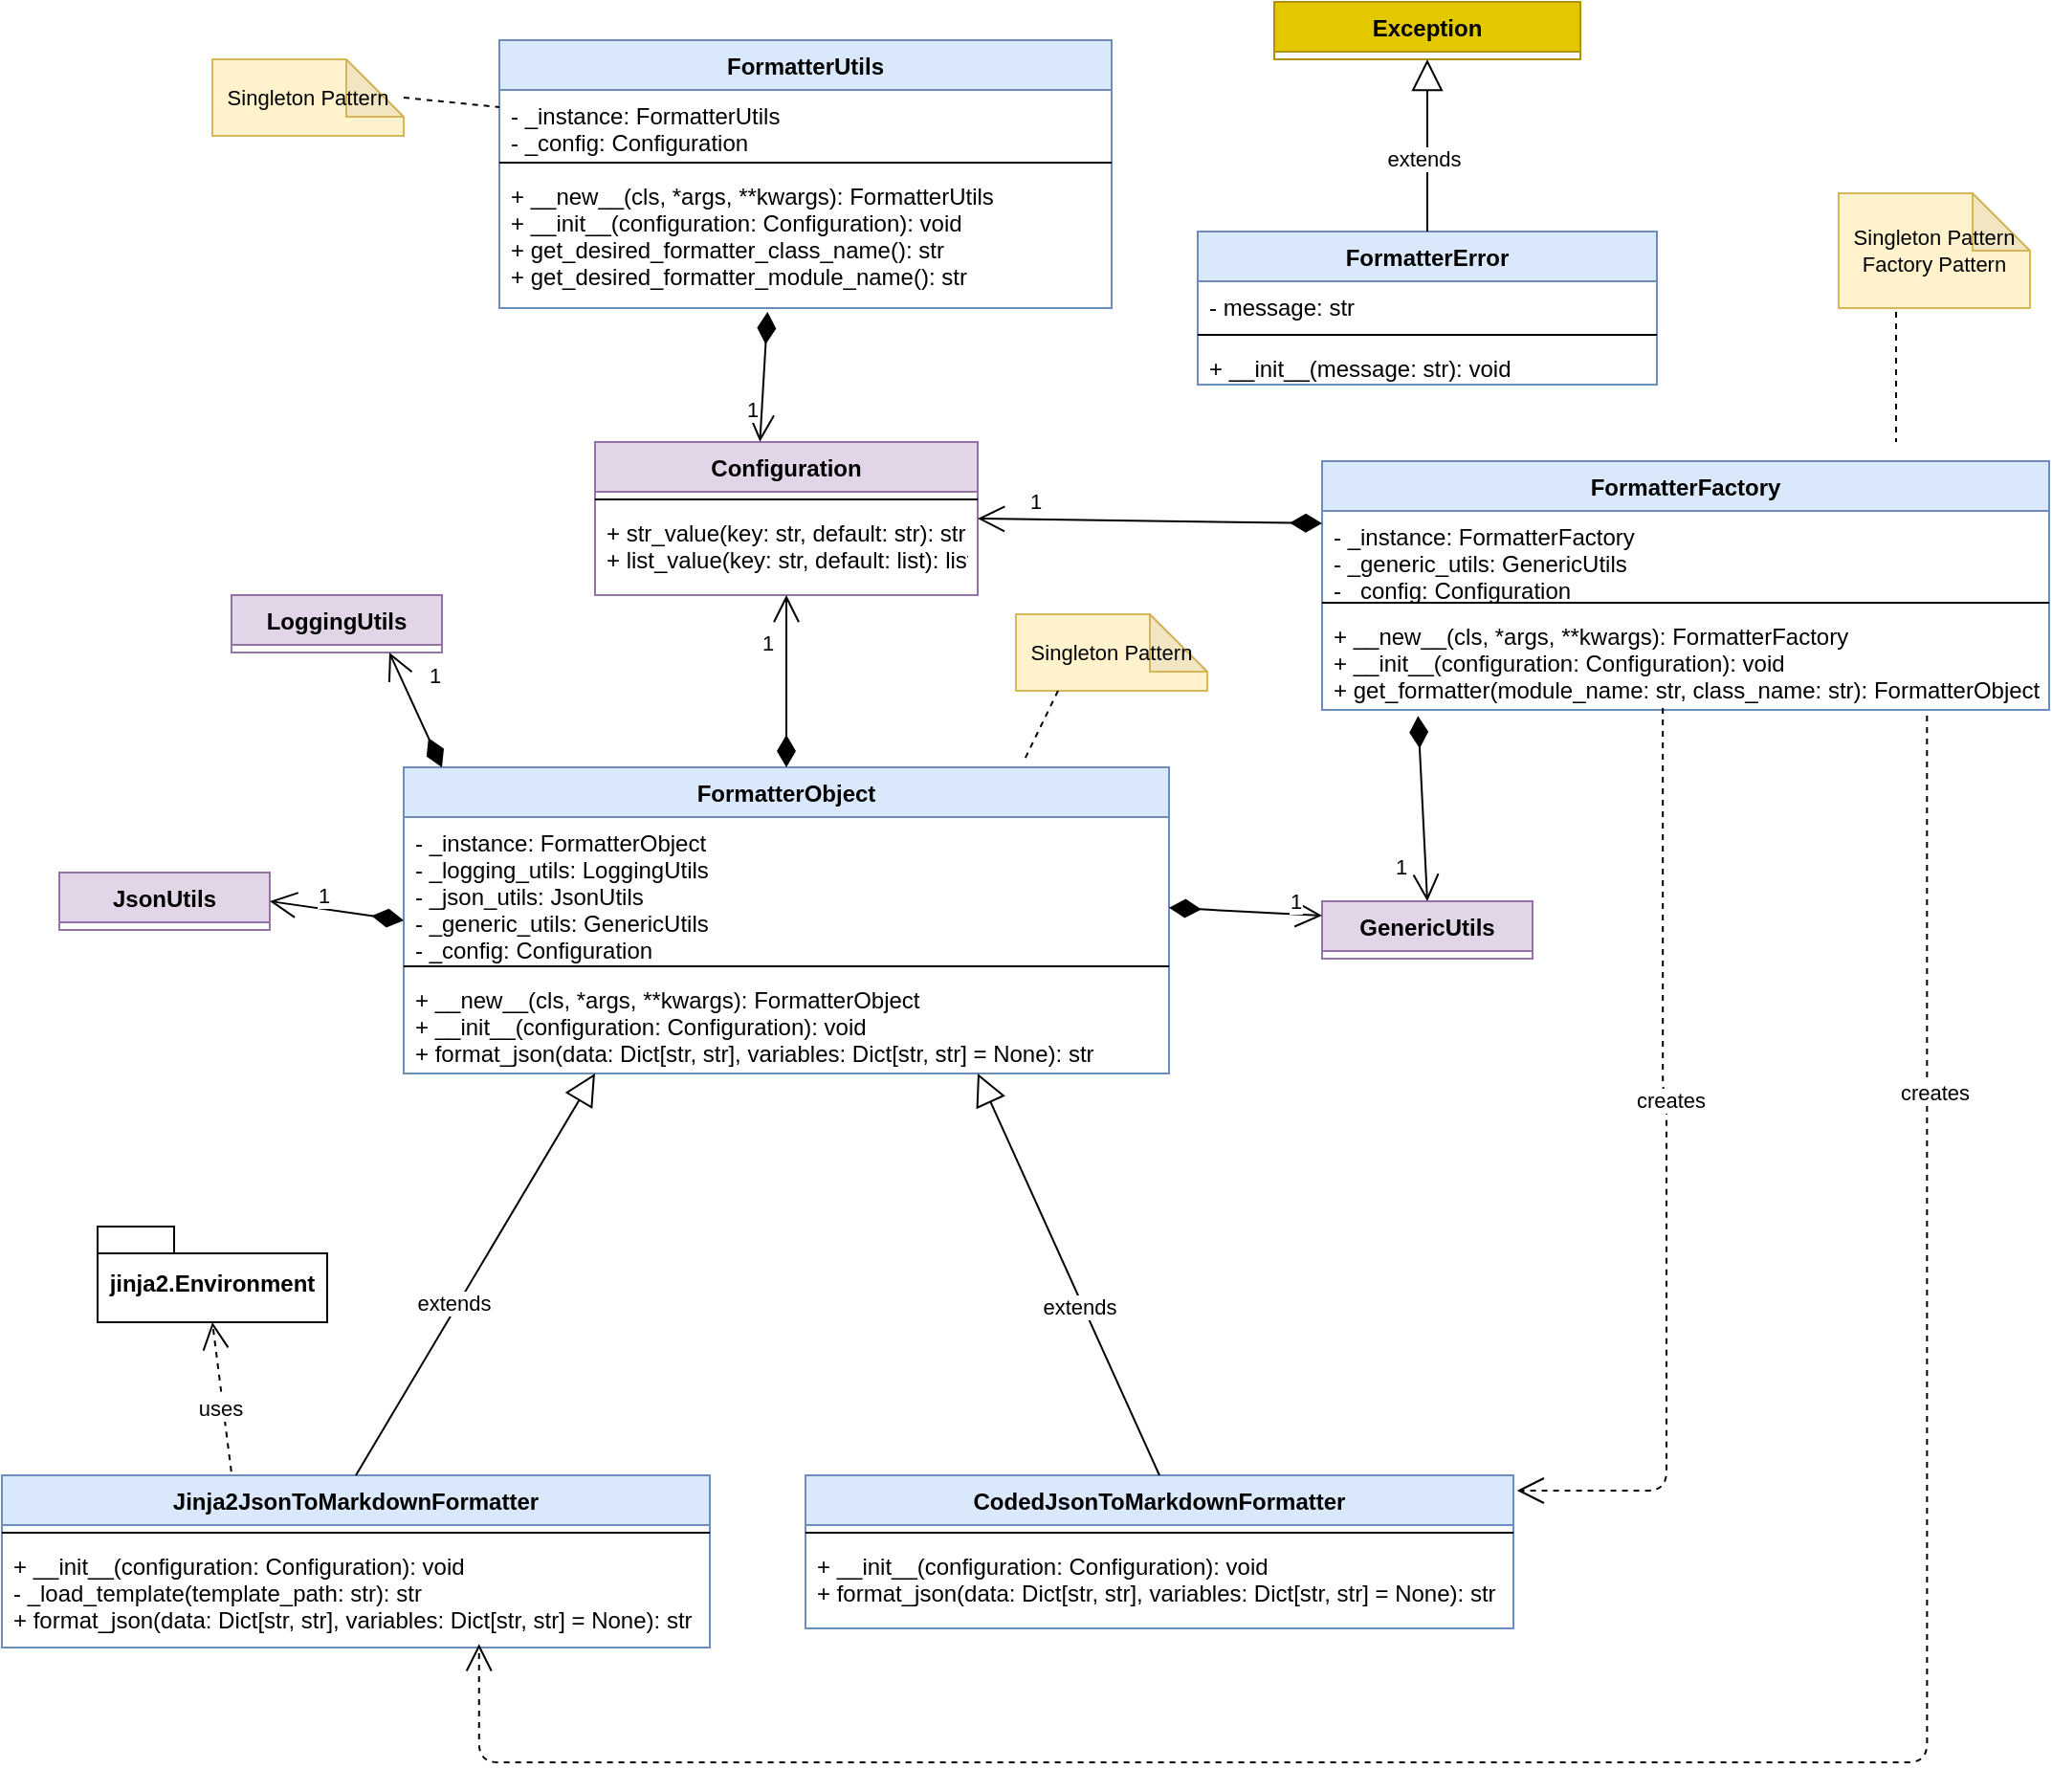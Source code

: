 <mxfile version="27.0.5">
  <diagram id="C5RBs43oDa-KdzZeNtuy" name="Formatter Classes">
    <mxGraphModel dx="1018" dy="691" grid="1" gridSize="10" guides="1" tooltips="1" connect="1" arrows="1" fold="1" page="1" pageScale="1" pageWidth="1400" pageHeight="1000" math="0" shadow="0">
      <root>
        <mxCell id="WIyWlLk6GJQsqaUBKTNV-0" />
        <mxCell id="WIyWlLk6GJQsqaUBKTNV-1" parent="WIyWlLk6GJQsqaUBKTNV-0" />
        <mxCell id="Configuration" value="Configuration" style="swimlane;fontStyle=1;align=center;verticalAlign=top;childLayout=stackLayout;horizontal=1;startSize=26;horizontalStack=0;resizeParent=1;resizeParentMax=0;resizeLast=0;collapsible=1;marginBottom=0;fillColor=#e1d5e7;strokeColor=#9673a6;" parent="WIyWlLk6GJQsqaUBKTNV-1" vertex="1">
          <mxGeometry x="500" y="260" width="200" height="80" as="geometry">
            <mxRectangle x="545" y="270" width="110" height="30" as="alternateBounds" />
          </mxGeometry>
        </mxCell>
        <mxCell id="Configuration-line" value="" style="line;strokeWidth=1;fillColor=none;align=left;verticalAlign=middle;spacingTop=-1;spacingLeft=3;spacingRight=3;rotatable=0;labelPosition=right;points=[];portConstraint=eastwest;" parent="Configuration" vertex="1">
          <mxGeometry y="26" width="200" height="8" as="geometry" />
        </mxCell>
        <mxCell id="Configuration-methods" value="+ str_value(key: str, default: str): str&#xa;+ list_value(key: str, default: list): list" style="text;strokeColor=none;fillColor=none;align=left;verticalAlign=top;spacingLeft=4;spacingRight=4;overflow=hidden;rotatable=0;points=[[0,0.5],[1,0.5]];portConstraint=eastwest;" parent="Configuration" vertex="1">
          <mxGeometry y="34" width="200" height="46" as="geometry" />
        </mxCell>
        <mxCell id="FormatterUtils" value="FormatterUtils" style="swimlane;fontStyle=1;align=center;verticalAlign=top;childLayout=stackLayout;horizontal=1;startSize=26;horizontalStack=0;resizeParent=1;resizeParentMax=0;resizeLast=0;collapsible=1;marginBottom=0;fillColor=#dae8fc;strokeColor=#6c8ebf;" parent="WIyWlLk6GJQsqaUBKTNV-1" vertex="1">
          <mxGeometry x="450" y="50" width="320" height="140" as="geometry" />
        </mxCell>
        <mxCell id="FormatterUtils-attributes" value="- _instance: FormatterUtils&#xa;- _config: Configuration" style="text;strokeColor=none;fillColor=none;align=left;verticalAlign=top;spacingLeft=4;spacingRight=4;overflow=hidden;rotatable=0;points=[[0,0.5],[1,0.5]];portConstraint=eastwest;" parent="FormatterUtils" vertex="1">
          <mxGeometry y="26" width="320" height="34" as="geometry" />
        </mxCell>
        <mxCell id="FormatterUtils-line" value="" style="line;strokeWidth=1;fillColor=none;align=left;verticalAlign=middle;spacingTop=-1;spacingLeft=3;spacingRight=3;rotatable=0;labelPosition=right;points=[];portConstraint=eastwest;" parent="FormatterUtils" vertex="1">
          <mxGeometry y="60" width="320" height="8" as="geometry" />
        </mxCell>
        <mxCell id="FormatterUtils-methods" value="+ __new__(cls, *args, **kwargs): FormatterUtils&#xa;+ __init__(configuration: Configuration): void&#xa;+ get_desired_formatter_class_name(): str&#xa;+ get_desired_formatter_module_name(): str" style="text;strokeColor=none;fillColor=none;align=left;verticalAlign=top;spacingLeft=4;spacingRight=4;overflow=hidden;rotatable=0;points=[[0,0.5],[1,0.5]];portConstraint=eastwest;" parent="FormatterUtils" vertex="1">
          <mxGeometry y="68" width="320" height="72" as="geometry" />
        </mxCell>
        <mxCell id="FormatterError" value="FormatterError" style="swimlane;fontStyle=1;align=center;verticalAlign=top;childLayout=stackLayout;horizontal=1;startSize=26;horizontalStack=0;resizeParent=1;resizeParentMax=0;resizeLast=0;collapsible=1;marginBottom=0;fillColor=#dae8fc;strokeColor=#6c8ebf;" parent="WIyWlLk6GJQsqaUBKTNV-1" vertex="1">
          <mxGeometry x="815" y="150" width="240" height="80" as="geometry" />
        </mxCell>
        <mxCell id="FormatterError-attributes" value="- message: str" style="text;strokeColor=none;fillColor=none;align=left;verticalAlign=top;spacingLeft=4;spacingRight=4;overflow=hidden;rotatable=0;points=[[0,0.5],[1,0.5]];portConstraint=eastwest;" parent="FormatterError" vertex="1">
          <mxGeometry y="26" width="240" height="24" as="geometry" />
        </mxCell>
        <mxCell id="FormatterError-line" value="" style="line;strokeWidth=1;fillColor=none;align=left;verticalAlign=middle;spacingTop=-1;spacingLeft=3;spacingRight=3;rotatable=0;labelPosition=right;points=[];portConstraint=eastwest;" parent="FormatterError" vertex="1">
          <mxGeometry y="50" width="240" height="8" as="geometry" />
        </mxCell>
        <mxCell id="FormatterError-methods" value="+ __init__(message: str): void" style="text;strokeColor=none;fillColor=none;align=left;verticalAlign=top;spacingLeft=4;spacingRight=4;overflow=hidden;rotatable=0;points=[[0,0.5],[1,0.5]];portConstraint=eastwest;" parent="FormatterError" vertex="1">
          <mxGeometry y="58" width="240" height="22" as="geometry" />
        </mxCell>
        <mxCell id="Exception" value="Exception" style="swimlane;fontStyle=1;align=center;verticalAlign=top;childLayout=stackLayout;horizontal=1;startSize=26;horizontalStack=0;resizeParent=1;resizeParentMax=0;resizeLast=0;collapsible=1;marginBottom=0;fillColor=#e3c800;fontColor=#000000;strokeColor=#B09500;" parent="WIyWlLk6GJQsqaUBKTNV-1" vertex="1">
          <mxGeometry x="855" y="30" width="160" height="30" as="geometry" />
        </mxCell>
        <mxCell id="FormatterObject" value="FormatterObject" style="swimlane;fontStyle=1;align=center;verticalAlign=top;childLayout=stackLayout;horizontal=1;startSize=26;horizontalStack=0;resizeParent=1;resizeParentMax=0;resizeLast=0;collapsible=1;marginBottom=0;fillColor=#dae8fc;strokeColor=#6c8ebf;" parent="WIyWlLk6GJQsqaUBKTNV-1" vertex="1">
          <mxGeometry x="400" y="430" width="400" height="160" as="geometry" />
        </mxCell>
        <mxCell id="FormatterObject-attributes" value="- _instance: FormatterObject&#xa;- _logging_utils: LoggingUtils&#xa;- _json_utils: JsonUtils&#xa;- _generic_utils: GenericUtils&#xa;- _config: Configuration" style="text;strokeColor=none;fillColor=none;align=left;verticalAlign=top;spacingLeft=4;spacingRight=4;overflow=hidden;rotatable=0;points=[[0,0.5],[1,0.5]];portConstraint=eastwest;" parent="FormatterObject" vertex="1">
          <mxGeometry y="26" width="400" height="74" as="geometry" />
        </mxCell>
        <mxCell id="FormatterObject-line" value="" style="line;strokeWidth=1;fillColor=none;align=left;verticalAlign=middle;spacingTop=-1;spacingLeft=3;spacingRight=3;rotatable=0;labelPosition=right;points=[];portConstraint=eastwest;" parent="FormatterObject" vertex="1">
          <mxGeometry y="100" width="400" height="8" as="geometry" />
        </mxCell>
        <mxCell id="FormatterObject-methods" value="+ __new__(cls, *args, **kwargs): FormatterObject&#xa;+ __init__(configuration: Configuration): void&#xa;+ format_json(data: Dict[str, str], variables: Dict[str, str] = None): str" style="text;strokeColor=none;fillColor=none;align=left;verticalAlign=top;spacingLeft=4;spacingRight=4;overflow=hidden;rotatable=0;points=[[0,0.5],[1,0.5]];portConstraint=eastwest;" parent="FormatterObject" vertex="1">
          <mxGeometry y="108" width="400" height="52" as="geometry" />
        </mxCell>
        <mxCell id="FormatterFactory" value="FormatterFactory" style="swimlane;fontStyle=1;align=center;verticalAlign=top;childLayout=stackLayout;horizontal=1;startSize=26;horizontalStack=0;resizeParent=1;resizeParentMax=0;resizeLast=0;collapsible=1;marginBottom=0;fillColor=#dae8fc;strokeColor=#6c8ebf;" parent="WIyWlLk6GJQsqaUBKTNV-1" vertex="1">
          <mxGeometry x="880" y="270" width="380" height="130" as="geometry" />
        </mxCell>
        <mxCell id="FormatterFactory-attributes" value="- _instance: FormatterFactory&#xa;- _generic_utils: GenericUtils&#xa;- _config: Configuration" style="text;strokeColor=none;fillColor=none;align=left;verticalAlign=top;spacingLeft=4;spacingRight=4;overflow=hidden;rotatable=0;points=[[0,0.5],[1,0.5]];portConstraint=eastwest;" parent="FormatterFactory" vertex="1">
          <mxGeometry y="26" width="380" height="44" as="geometry" />
        </mxCell>
        <mxCell id="FormatterFactory-line" value="" style="line;strokeWidth=1;fillColor=none;align=left;verticalAlign=middle;spacingTop=-1;spacingLeft=3;spacingRight=3;rotatable=0;labelPosition=right;points=[];portConstraint=eastwest;" parent="FormatterFactory" vertex="1">
          <mxGeometry y="70" width="380" height="8" as="geometry" />
        </mxCell>
        <mxCell id="FormatterFactory-methods" value="+ __new__(cls, *args, **kwargs): FormatterFactory&#xa;+ __init__(configuration: Configuration): void&#xa;+ get_formatter(module_name: str, class_name: str): FormatterObject" style="text;strokeColor=none;fillColor=none;align=left;verticalAlign=top;spacingLeft=4;spacingRight=4;overflow=hidden;rotatable=0;points=[[0,0.5],[1,0.5]];portConstraint=eastwest;" parent="FormatterFactory" vertex="1">
          <mxGeometry y="78" width="380" height="52" as="geometry" />
        </mxCell>
        <mxCell id="Jinja2JsonToMarkdownFormatter" value="Jinja2JsonToMarkdownFormatter" style="swimlane;fontStyle=1;align=center;verticalAlign=top;childLayout=stackLayout;horizontal=1;startSize=26;horizontalStack=0;resizeParent=1;resizeParentMax=0;resizeLast=0;collapsible=1;marginBottom=0;fillColor=#dae8fc;strokeColor=#6c8ebf;" parent="WIyWlLk6GJQsqaUBKTNV-1" vertex="1">
          <mxGeometry x="190" y="800" width="370" height="90" as="geometry" />
        </mxCell>
        <mxCell id="Jinja2JsonToMarkdownFormatter-line" value="" style="line;strokeWidth=1;fillColor=none;align=left;verticalAlign=middle;spacingTop=-1;spacingLeft=3;spacingRight=3;rotatable=0;labelPosition=right;points=[];portConstraint=eastwest;" parent="Jinja2JsonToMarkdownFormatter" vertex="1">
          <mxGeometry y="26" width="370" height="8" as="geometry" />
        </mxCell>
        <mxCell id="Jinja2JsonToMarkdownFormatter-methods" value="+ __init__(configuration: Configuration): void&#xa;- _load_template(template_path: str): str&#xa;+ format_json(data: Dict[str, str], variables: Dict[str, str] = None): str" style="text;strokeColor=none;fillColor=none;align=left;verticalAlign=top;spacingLeft=4;spacingRight=4;overflow=hidden;rotatable=0;points=[[0,0.5],[1,0.5]];portConstraint=eastwest;" parent="Jinja2JsonToMarkdownFormatter" vertex="1">
          <mxGeometry y="34" width="370" height="56" as="geometry" />
        </mxCell>
        <mxCell id="CodedJsonToMarkdownFormatter" value="CodedJsonToMarkdownFormatter" style="swimlane;fontStyle=1;align=center;verticalAlign=top;childLayout=stackLayout;horizontal=1;startSize=26;horizontalStack=0;resizeParent=1;resizeParentMax=0;resizeLast=0;collapsible=1;marginBottom=0;fillColor=#dae8fc;strokeColor=#6c8ebf;" parent="WIyWlLk6GJQsqaUBKTNV-1" vertex="1">
          <mxGeometry x="610" y="800" width="370" height="80" as="geometry" />
        </mxCell>
        <mxCell id="CodedJsonToMarkdownFormatter-line" value="" style="line;strokeWidth=1;fillColor=none;align=left;verticalAlign=middle;spacingTop=-1;spacingLeft=3;spacingRight=3;rotatable=0;labelPosition=right;points=[];portConstraint=eastwest;" parent="CodedJsonToMarkdownFormatter" vertex="1">
          <mxGeometry y="26" width="370" height="8" as="geometry" />
        </mxCell>
        <mxCell id="CodedJsonToMarkdownFormatter-methods" value="+ __init__(configuration: Configuration): void&#xa;+ format_json(data: Dict[str, str], variables: Dict[str, str] = None): str" style="text;strokeColor=none;fillColor=none;align=left;verticalAlign=top;spacingLeft=4;spacingRight=4;overflow=hidden;rotatable=0;points=[[0,0.5],[1,0.5]];portConstraint=eastwest;" parent="CodedJsonToMarkdownFormatter" vertex="1">
          <mxGeometry y="34" width="370" height="46" as="geometry" />
        </mxCell>
        <mxCell id="LoggingUtils" value="LoggingUtils" style="swimlane;fontStyle=1;align=center;verticalAlign=top;childLayout=stackLayout;horizontal=1;startSize=26;horizontalStack=0;resizeParent=1;resizeParentMax=0;resizeLast=0;collapsible=1;marginBottom=0;fillColor=#e1d5e7;strokeColor=#9673a6;" parent="WIyWlLk6GJQsqaUBKTNV-1" vertex="1">
          <mxGeometry x="310" y="340" width="110" height="30" as="geometry">
            <mxRectangle x="190" y="340" width="110" height="30" as="alternateBounds" />
          </mxGeometry>
        </mxCell>
        <mxCell id="JsonUtils" value="JsonUtils" style="swimlane;fontStyle=1;align=center;verticalAlign=top;childLayout=stackLayout;horizontal=1;startSize=26;horizontalStack=0;resizeParent=1;resizeParentMax=0;resizeLast=0;collapsible=1;marginBottom=0;fillColor=#e1d5e7;strokeColor=#9673a6;" parent="WIyWlLk6GJQsqaUBKTNV-1" vertex="1" collapsed="1">
          <mxGeometry x="220" y="485" width="110" height="30" as="geometry">
            <mxRectangle x="200" y="450" width="90" height="30" as="alternateBounds" />
          </mxGeometry>
        </mxCell>
        <mxCell id="GenericUtils" value="GenericUtils" style="swimlane;fontStyle=1;align=center;verticalAlign=top;childLayout=stackLayout;horizontal=1;startSize=26;horizontalStack=0;resizeParent=1;resizeParentMax=0;resizeLast=0;collapsible=1;marginBottom=0;fillColor=#e1d5e7;strokeColor=#9673a6;" parent="WIyWlLk6GJQsqaUBKTNV-1" vertex="1" collapsed="1">
          <mxGeometry x="880" y="500" width="110" height="30" as="geometry" />
        </mxCell>
        <mxCell id="jinja2-env" value="jinja2.Environment" style="shape=folder;fontStyle=1;spacingTop=10;tabWidth=40;tabHeight=14;tabPosition=left;html=1;whiteSpace=wrap;" parent="WIyWlLk6GJQsqaUBKTNV-1" vertex="1">
          <mxGeometry x="240" y="670" width="120" height="50" as="geometry" />
        </mxCell>
        <mxCell id="inheritException" value="" style="endArrow=block;endSize=14;endFill=0;html=1;exitX=0.5;exitY=0;exitDx=0;exitDy=0;entryX=0.5;entryY=1;entryDx=0;entryDy=0;edgeStyle=orthogonalEdgeStyle;" parent="WIyWlLk6GJQsqaUBKTNV-1" source="FormatterError" target="Exception" edge="1">
          <mxGeometry width="160" relative="1" as="geometry">
            <mxPoint x="340" y="790" as="sourcePoint" />
            <mxPoint x="500" y="790" as="targetPoint" />
          </mxGeometry>
        </mxCell>
        <mxCell id="inheritException-label" value="extends" style="edgeLabel;html=1;align=center;verticalAlign=middle;resizable=0;points=[];" parent="inheritException" vertex="1" connectable="0">
          <mxGeometry x="-0.153" y="2" relative="1" as="geometry">
            <mxPoint as="offset" />
          </mxGeometry>
        </mxCell>
        <mxCell id="comp1" value="" style="endArrow=diamondThin;endFill=1;endSize=14;html=1;entryX=0.438;entryY=1.028;entryDx=0;entryDy=0;startArrow=open;startFill=0;startSize=12;entryPerimeter=0;exitX=0.431;exitY=-0.002;exitDx=0;exitDy=0;exitPerimeter=0;" parent="WIyWlLk6GJQsqaUBKTNV-1" source="Configuration" target="FormatterUtils-methods" edge="1">
          <mxGeometry width="160" relative="1" as="geometry">
            <mxPoint x="600" y="270" as="sourcePoint" />
            <mxPoint x="490" y="400" as="targetPoint" />
          </mxGeometry>
        </mxCell>
        <mxCell id="comp1-label" value="1" style="edgeLabel;html=1;align=center;verticalAlign=middle;resizable=0;points=[];" parent="comp1" vertex="1" connectable="0">
          <mxGeometry x="-0.8" y="1" relative="1" as="geometry">
            <mxPoint x="-4" y="-10" as="offset" />
          </mxGeometry>
        </mxCell>
        <mxCell id="comp2" value="" style="endArrow=diamondThin;endFill=1;endSize=14;html=1;exitX=1;exitY=0.5;exitDx=0;exitDy=0;entryX=0;entryY=0.25;entryDx=0;entryDy=0;startArrow=open;startFill=0;startSize=12;" parent="WIyWlLk6GJQsqaUBKTNV-1" source="Configuration" target="FormatterFactory" edge="1">
          <mxGeometry width="160" relative="1" as="geometry">
            <mxPoint x="330" y="400" as="sourcePoint" />
            <mxPoint x="490" y="400" as="targetPoint" />
          </mxGeometry>
        </mxCell>
        <mxCell id="comp2-label" value="1" style="edgeLabel;html=1;align=center;verticalAlign=middle;resizable=0;points=[];" parent="comp2" vertex="1" connectable="0">
          <mxGeometry x="-0.8" y="1" relative="1" as="geometry">
            <mxPoint x="12" y="-9" as="offset" />
          </mxGeometry>
        </mxCell>
        <mxCell id="comp3" value="" style="endArrow=diamondThin;endFill=1;endSize=14;html=1;startArrow=open;startFill=0;startSize=12;entryX=0.05;entryY=0;entryDx=0;entryDy=0;entryPerimeter=0;exitX=0.75;exitY=1;exitDx=0;exitDy=0;" parent="WIyWlLk6GJQsqaUBKTNV-1" source="LoggingUtils" target="FormatterObject" edge="1">
          <mxGeometry width="160" relative="1" as="geometry">
            <mxPoint x="271" y="400" as="sourcePoint" />
            <mxPoint x="400.0" y="422.08" as="targetPoint" />
          </mxGeometry>
        </mxCell>
        <mxCell id="comp3-label" value="1" style="edgeLabel;html=1;align=center;verticalAlign=middle;resizable=0;points=[];" parent="comp3" vertex="1" connectable="0">
          <mxGeometry x="-0.8" y="1" relative="1" as="geometry">
            <mxPoint x="20" y="6" as="offset" />
          </mxGeometry>
        </mxCell>
        <mxCell id="comp4" value="" style="endArrow=diamondThin;endFill=1;endSize=14;html=1;exitX=1;exitY=0.5;exitDx=0;exitDy=0;entryX=0;entryY=0.5;entryDx=0;entryDy=0;startArrow=open;startFill=0;startSize=12;" parent="WIyWlLk6GJQsqaUBKTNV-1" source="JsonUtils" target="FormatterObject" edge="1">
          <mxGeometry width="160" relative="1" as="geometry">
            <mxPoint x="330" y="400" as="sourcePoint" />
            <mxPoint x="490" y="400" as="targetPoint" />
          </mxGeometry>
        </mxCell>
        <mxCell id="comp4-label" value="1" style="edgeLabel;html=1;align=center;verticalAlign=middle;resizable=0;points=[];" parent="comp4" vertex="1" connectable="0">
          <mxGeometry x="-0.8" y="1" relative="1" as="geometry">
            <mxPoint x="21" y="-3" as="offset" />
          </mxGeometry>
        </mxCell>
        <mxCell id="comp5" value="" style="endArrow=diamondThin;endFill=1;endSize=14;html=1;exitX=0.5;exitY=0;exitDx=0;exitDy=0;entryX=0.132;entryY=1.061;entryDx=0;entryDy=0;startArrow=open;startFill=0;startSize=12;entryPerimeter=0;" parent="WIyWlLk6GJQsqaUBKTNV-1" source="GenericUtils" target="FormatterFactory-methods" edge="1">
          <mxGeometry width="160" relative="1" as="geometry">
            <mxPoint x="330" y="400" as="sourcePoint" />
            <mxPoint x="490" y="400" as="targetPoint" />
          </mxGeometry>
        </mxCell>
        <mxCell id="comp5-label" value="1" style="edgeLabel;html=1;align=center;verticalAlign=middle;resizable=0;points=[];" parent="comp5" vertex="1" connectable="0">
          <mxGeometry x="-0.8" y="1" relative="1" as="geometry">
            <mxPoint x="-13" y="-9" as="offset" />
          </mxGeometry>
        </mxCell>
        <mxCell id="comp6" value="" style="endArrow=diamondThin;endFill=1;endSize=14;html=1;exitX=0.5;exitY=1;exitDx=0;exitDy=0;entryX=0.5;entryY=0;entryDx=0;entryDy=0;startArrow=open;startFill=0;startSize=12;" parent="WIyWlLk6GJQsqaUBKTNV-1" source="Configuration" target="FormatterObject" edge="1">
          <mxGeometry width="160" relative="1" as="geometry">
            <mxPoint x="330" y="400" as="sourcePoint" />
            <mxPoint x="490" y="400" as="targetPoint" />
          </mxGeometry>
        </mxCell>
        <mxCell id="comp6-label" value="1" style="edgeLabel;html=1;align=center;verticalAlign=middle;resizable=0;points=[];" parent="comp6" vertex="1" connectable="0">
          <mxGeometry x="-0.8" y="1" relative="1" as="geometry">
            <mxPoint x="-11" y="16" as="offset" />
          </mxGeometry>
        </mxCell>
        <mxCell id="inherit1" value="" style="endArrow=block;endSize=14;endFill=0;html=1;exitX=0.5;exitY=0;exitDx=0;exitDy=0;entryX=0.25;entryY=1;entryDx=0;entryDy=0;" parent="WIyWlLk6GJQsqaUBKTNV-1" source="Jinja2JsonToMarkdownFormatter" target="FormatterObject" edge="1">
          <mxGeometry width="160" relative="1" as="geometry">
            <mxPoint x="340" y="790" as="sourcePoint" />
            <mxPoint x="500" y="790" as="targetPoint" />
          </mxGeometry>
        </mxCell>
        <mxCell id="inherit1-label" value="extends" style="edgeLabel;html=1;align=center;verticalAlign=middle;resizable=0;points=[];" parent="inherit1" vertex="1" connectable="0">
          <mxGeometry x="-0.153" y="2" relative="1" as="geometry">
            <mxPoint as="offset" />
          </mxGeometry>
        </mxCell>
        <mxCell id="inherit2" value="" style="endArrow=block;endSize=14;endFill=0;html=1;exitX=0.5;exitY=0;exitDx=0;exitDy=0;entryX=0.75;entryY=1;entryDx=0;entryDy=0;" parent="WIyWlLk6GJQsqaUBKTNV-1" source="CodedJsonToMarkdownFormatter" target="FormatterObject" edge="1">
          <mxGeometry width="160" relative="1" as="geometry">
            <mxPoint x="340" y="790" as="sourcePoint" />
            <mxPoint x="500" y="790" as="targetPoint" />
          </mxGeometry>
        </mxCell>
        <mxCell id="inherit2-label" value="extends" style="edgeLabel;html=1;align=center;verticalAlign=middle;resizable=0;points=[];" parent="inherit2" vertex="1" connectable="0">
          <mxGeometry x="-0.153" y="2" relative="1" as="geometry">
            <mxPoint as="offset" />
          </mxGeometry>
        </mxCell>
        <mxCell id="creates1" value="" style="endArrow=open;endSize=12;dashed=1;html=1;exitX=0.832;exitY=1.058;exitDx=0;exitDy=0;entryX=0.674;entryY=0.967;entryDx=0;entryDy=0;entryPerimeter=0;edgeStyle=orthogonalEdgeStyle;exitPerimeter=0;" parent="WIyWlLk6GJQsqaUBKTNV-1" source="FormatterFactory-methods" target="Jinja2JsonToMarkdownFormatter-methods" edge="1">
          <mxGeometry width="160" relative="1" as="geometry">
            <mxPoint x="340" y="790" as="sourcePoint" />
            <mxPoint x="500" y="790" as="targetPoint" />
            <Array as="points">
              <mxPoint x="1196" y="950" />
              <mxPoint x="439" y="950" />
            </Array>
          </mxGeometry>
        </mxCell>
        <mxCell id="creates1-label" value="creates" style="edgeLabel;html=1;align=center;verticalAlign=middle;resizable=0;points=[];" parent="creates1" vertex="1" connectable="0">
          <mxGeometry x="-0.153" y="2" relative="1" as="geometry">
            <mxPoint x="35" y="-352" as="offset" />
          </mxGeometry>
        </mxCell>
        <mxCell id="creates2" value="" style="endArrow=open;endSize=12;dashed=1;html=1;exitX=0.416;exitY=0.981;exitDx=0;exitDy=0;exitPerimeter=0;edgeStyle=orthogonalEdgeStyle;entryX=1.005;entryY=0.1;entryDx=0;entryDy=0;entryPerimeter=0;" parent="WIyWlLk6GJQsqaUBKTNV-1" target="CodedJsonToMarkdownFormatter" edge="1">
          <mxGeometry width="160" relative="1" as="geometry">
            <mxPoint x="1058.08" y="399.012" as="sourcePoint" />
            <mxPoint x="1030" y="811" as="targetPoint" />
            <Array as="points">
              <mxPoint x="1058" y="600" />
              <mxPoint x="1060" y="600" />
              <mxPoint x="1060" y="808" />
            </Array>
          </mxGeometry>
        </mxCell>
        <mxCell id="creates2-label" value="creates" style="edgeLabel;html=1;align=center;verticalAlign=middle;resizable=0;points=[];" parent="creates2" vertex="1" connectable="0">
          <mxGeometry x="-0.153" y="2" relative="1" as="geometry">
            <mxPoint as="offset" />
          </mxGeometry>
        </mxCell>
        <mxCell id="uses-jinja2" value="" style="endArrow=open;endSize=12;dashed=1;html=1;exitX=0.324;exitY=-0.022;exitDx=0;exitDy=0;entryX=0.5;entryY=1;entryDx=0;entryDy=0;exitPerimeter=0;" parent="WIyWlLk6GJQsqaUBKTNV-1" source="Jinja2JsonToMarkdownFormatter" target="jinja2-env" edge="1">
          <mxGeometry width="160" relative="1" as="geometry">
            <mxPoint x="340" y="790" as="sourcePoint" />
            <mxPoint x="500" y="790" as="targetPoint" />
          </mxGeometry>
        </mxCell>
        <mxCell id="uses-jinja2-label" value="uses" style="edgeLabel;html=1;align=center;verticalAlign=middle;resizable=0;points=[];" parent="uses-jinja2" vertex="1" connectable="0">
          <mxGeometry x="-0.153" y="2" relative="1" as="geometry">
            <mxPoint as="offset" />
          </mxGeometry>
        </mxCell>
        <mxCell id="singleton-pattern1" value="Singleton Pattern" style="shape=note;whiteSpace=wrap;html=1;backgroundOutline=1;darkOpacity=0.05;fillColor=#fff2cc;strokeColor=#d6b656;fontSize=11;" parent="WIyWlLk6GJQsqaUBKTNV-1" vertex="1">
          <mxGeometry x="300" y="60" width="100" height="40" as="geometry" />
        </mxCell>
        <mxCell id="singleton-pattern1-line" value="" style="endArrow=none;dashed=1;html=1;exitX=1;exitY=0.5;exitDx=0;exitDy=0;entryX=0;entryY=0.25;entryDx=0;entryDy=0;" parent="WIyWlLk6GJQsqaUBKTNV-1" source="singleton-pattern1" target="FormatterUtils" edge="1">
          <mxGeometry width="50" height="50" relative="1" as="geometry">
            <mxPoint x="340" y="790" as="sourcePoint" />
            <mxPoint x="390" y="740" as="targetPoint" />
          </mxGeometry>
        </mxCell>
        <mxCell id="singleton-factory-pattern" value="Singleton Pattern&#xa;Factory Pattern" style="shape=note;whiteSpace=wrap;html=1;backgroundOutline=1;darkOpacity=0.05;fillColor=#fff2cc;strokeColor=#d6b656;fontSize=11;" parent="WIyWlLk6GJQsqaUBKTNV-1" vertex="1">
          <mxGeometry x="1150" y="130" width="100" height="60" as="geometry" />
        </mxCell>
        <mxCell id="singleton-factory-pattern-line" value="" style="endArrow=none;dashed=1;html=1;exitX=0.3;exitY=1.033;exitDx=0;exitDy=0;exitPerimeter=0;" parent="WIyWlLk6GJQsqaUBKTNV-1" source="singleton-factory-pattern" edge="1">
          <mxGeometry width="50" height="50" relative="1" as="geometry">
            <mxPoint x="340" y="790" as="sourcePoint" />
            <mxPoint x="1180" y="260" as="targetPoint" />
          </mxGeometry>
        </mxCell>
        <mxCell id="singleton-pattern2" value="Singleton Pattern" style="shape=note;whiteSpace=wrap;html=1;backgroundOutline=1;darkOpacity=0.05;fillColor=#fff2cc;strokeColor=#d6b656;fontSize=11;" parent="WIyWlLk6GJQsqaUBKTNV-1" vertex="1">
          <mxGeometry x="720" y="350" width="100" height="40" as="geometry" />
        </mxCell>
        <mxCell id="singleton-pattern2-line" value="" style="endArrow=none;dashed=1;html=1;exitX=0.22;exitY=1;exitDx=0;exitDy=0;entryX=0.81;entryY=-0.019;entryDx=0;entryDy=0;entryPerimeter=0;exitPerimeter=0;" parent="WIyWlLk6GJQsqaUBKTNV-1" source="singleton-pattern2" target="FormatterObject" edge="1">
          <mxGeometry width="50" height="50" relative="1" as="geometry">
            <mxPoint x="340" y="790" as="sourcePoint" />
            <mxPoint x="390" y="740" as="targetPoint" />
          </mxGeometry>
        </mxCell>
        <mxCell id="tUUtZib4TfGbeuwRnURN-3" style="rounded=0;orthogonalLoop=1;jettySize=auto;html=1;endArrow=diamondThin;endFill=1;endSize=14;startSize=12;exitX=0;exitY=0.25;exitDx=0;exitDy=0;startArrow=open;startFill=0;" edge="1" parent="WIyWlLk6GJQsqaUBKTNV-1" source="GenericUtils" target="FormatterObject-attributes">
          <mxGeometry relative="1" as="geometry">
            <mxPoint x="890" y="530" as="sourcePoint" />
          </mxGeometry>
        </mxCell>
        <mxCell id="tUUtZib4TfGbeuwRnURN-5" value="1" style="edgeLabel;html=1;align=center;verticalAlign=middle;resizable=0;points=[];" vertex="1" connectable="0" parent="tUUtZib4TfGbeuwRnURN-3">
          <mxGeometry x="-0.623" y="2" relative="1" as="geometry">
            <mxPoint x="1" y="-9" as="offset" />
          </mxGeometry>
        </mxCell>
      </root>
    </mxGraphModel>
  </diagram>
</mxfile>
